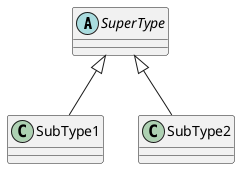 ﻿@startuml
abstract SuperType
SuperType <|-- SubType1
class SubType1 {
}
abstract SuperType
SuperType <|-- SubType2
class SubType2 {
}
@enduml
